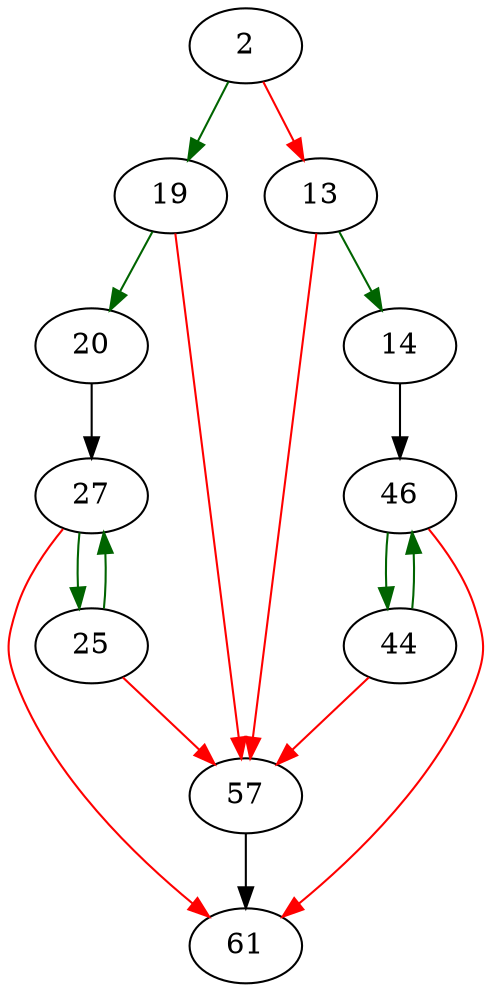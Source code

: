 strict digraph "compare_words" {
	// Node definitions.
	2 [entry=true];
	19;
	13;
	14;
	57;
	46;
	20;
	27;
	25;
	61;
	44;

	// Edge definitions.
	2 -> 19 [
		color=darkgreen
		cond=true
	];
	2 -> 13 [
		color=red
		cond=false
	];
	19 -> 57 [
		color=red
		cond=false
	];
	19 -> 20 [
		color=darkgreen
		cond=true
	];
	13 -> 14 [
		color=darkgreen
		cond=true
	];
	13 -> 57 [
		color=red
		cond=false
	];
	14 -> 46;
	57 -> 61;
	46 -> 61 [
		color=red
		cond=false
	];
	46 -> 44 [
		color=darkgreen
		cond=true
	];
	20 -> 27;
	27 -> 25 [
		color=darkgreen
		cond=true
	];
	27 -> 61 [
		color=red
		cond=false
	];
	25 -> 57 [
		color=red
		cond=false
	];
	25 -> 27 [
		color=darkgreen
		cond=true
	];
	44 -> 57 [
		color=red
		cond=false
	];
	44 -> 46 [
		color=darkgreen
		cond=true
	];
}